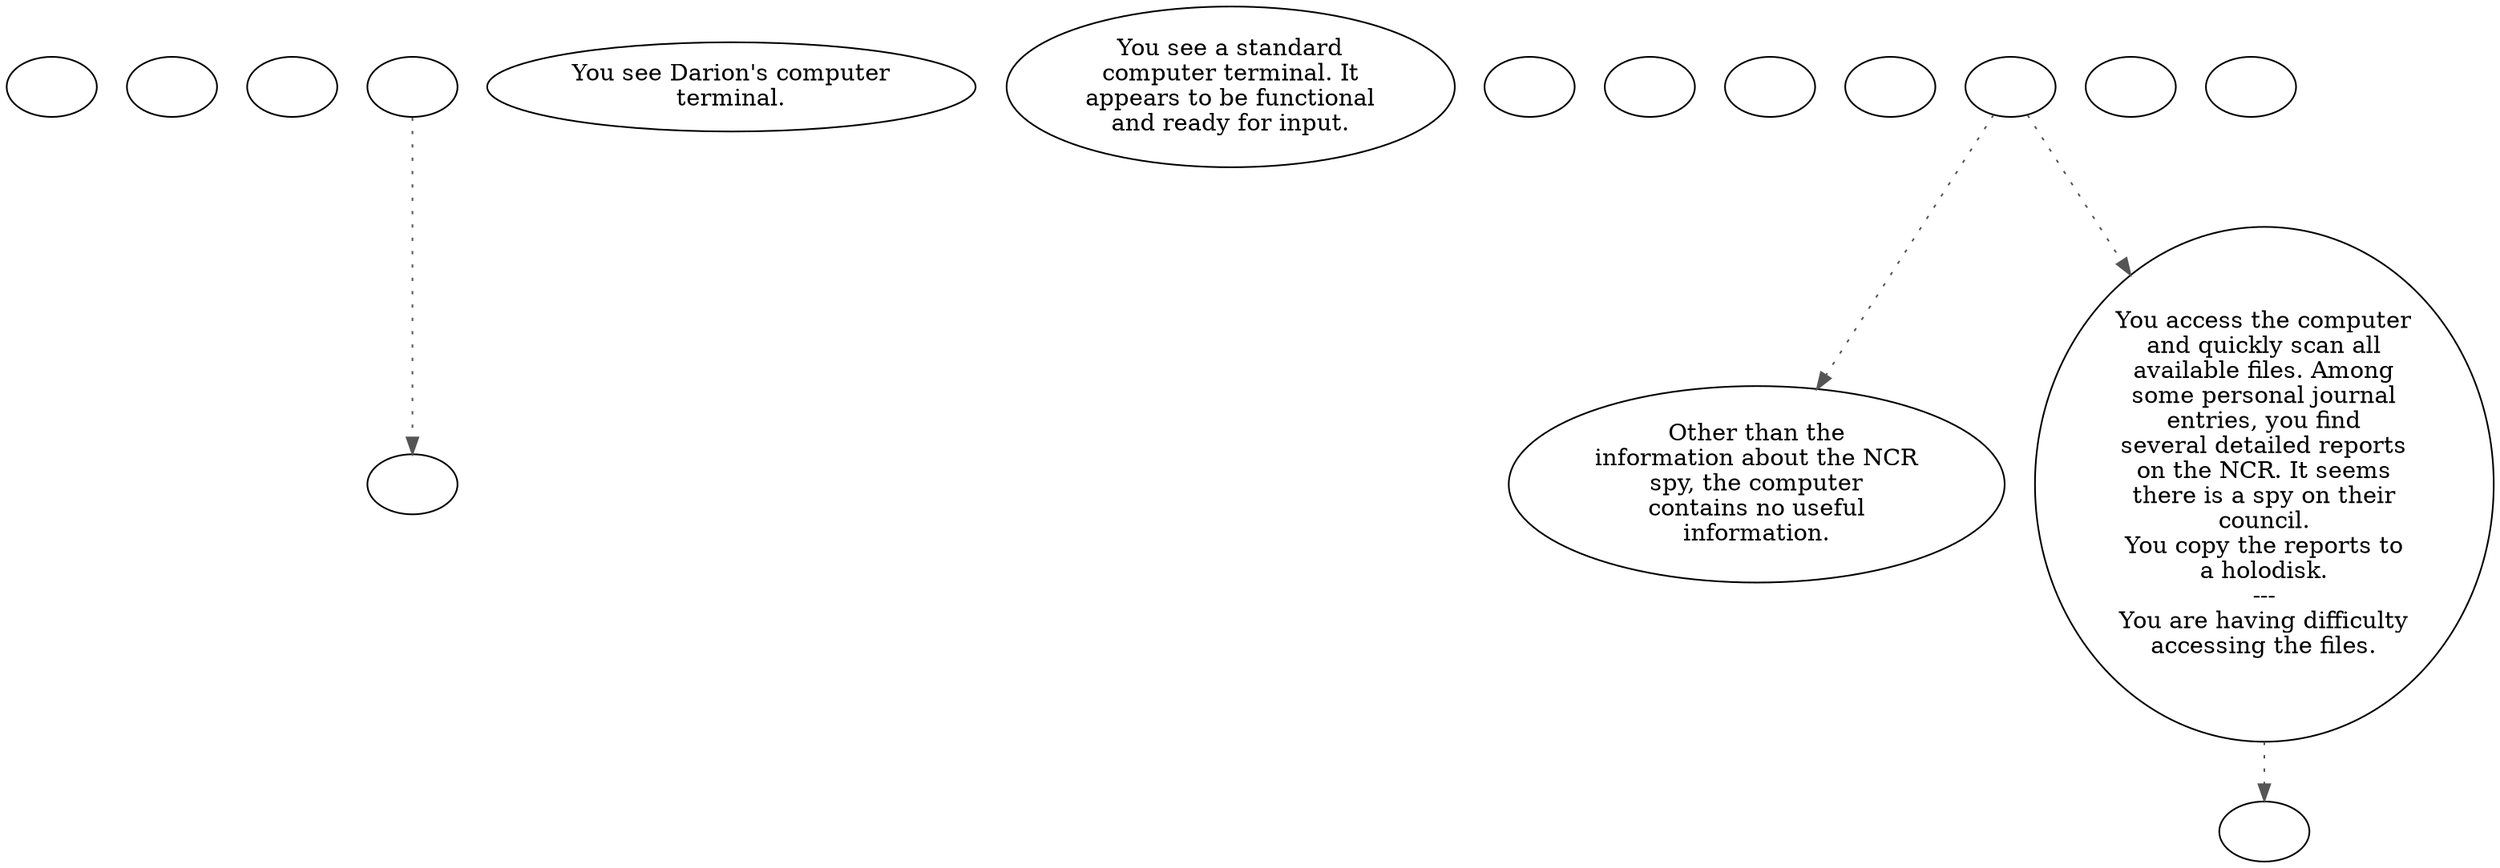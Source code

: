 digraph bscomp2 {
  "checkPartyMembersNearDoor" [style=filled       fillcolor="#FFFFFF"       color="#000000"]
  "checkPartyMembersNearDoor" [label=""]
  "getTimeBit" [style=filled       fillcolor="#FFFFFF"       color="#000000"]
  "getTimeBit" [label=""]
  "start" [style=filled       fillcolor="#FFFFFF"       color="#000000"]
  "start" [label=""]
  "use_p_proc" [style=filled       fillcolor="#FFFFFF"       color="#000000"]
  "use_p_proc" [label=""]
  "look_at_p_proc" [style=filled       fillcolor="#FFFFFF"       color="#000000"]
  "look_at_p_proc" [label="You see Darion's computer\nterminal."]
  "description_p_proc" [style=filled       fillcolor="#FFFFFF"       color="#000000"]
  "description_p_proc" [label="You see a standard\ncomputer terminal. It\nappears to be functional\nand ready for input."]
  "use_skill_on_p_proc" [style=filled       fillcolor="#FFFFFF"       color="#000000"]
  "use_skill_on_p_proc" -> "use_p_proc" [style=dotted color="#555555"]
  "use_skill_on_p_proc" [label=""]
  "use_obj_on_p_proc" [style=filled       fillcolor="#FFFFFF"       color="#000000"]
  "use_obj_on_p_proc" [label=""]
  "damage_p_proc" [style=filled       fillcolor="#FFFFFF"       color="#000000"]
  "damage_p_proc" [label=""]
  "map_enter_p_proc" [style=filled       fillcolor="#FFFFFF"       color="#000000"]
  "map_enter_p_proc" [label=""]
  "map_update_p_proc" [style=filled       fillcolor="#FFFFFF"       color="#000000"]
  "map_update_p_proc" [label=""]
  "talk_p_proc" [style=filled       fillcolor="#FFFFFF"       color="#000000"]
  "talk_p_proc" -> "Node002" [style=dotted color="#555555"]
  "talk_p_proc" -> "Node001" [style=dotted color="#555555"]
  "talk_p_proc" [label=""]
  "Node001" [style=filled       fillcolor="#FFFFFF"       color="#000000"]
  "Node001" -> "giveHolodisk" [style=dotted color="#555555"]
  "Node001" [label="You access the computer\nand quickly scan all\navailable files. Among\nsome personal journal\nentries, you find\nseveral detailed reports\non the NCR. It seems\nthere is a spy on their\ncouncil.\nYou copy the reports to\na holodisk.\n---\nYou are having difficulty\naccessing the files."]
  "Node002" [style=filled       fillcolor="#FFFFFF"       color="#000000"]
  "Node002" [label="Other than the\ninformation about the NCR\nspy, the computer\ncontains no useful\ninformation."]
  "Node999" [style=filled       fillcolor="#FFFFFF"       color="#000000"]
  "Node999" [label=""]
  "timed_event_p_proc" [style=filled       fillcolor="#FFFFFF"       color="#000000"]
  "timed_event_p_proc" [label=""]
  "giveHolodisk" [style=filled       fillcolor="#FFFFFF"       color="#000000"]
  "giveHolodisk" [label=""]
}